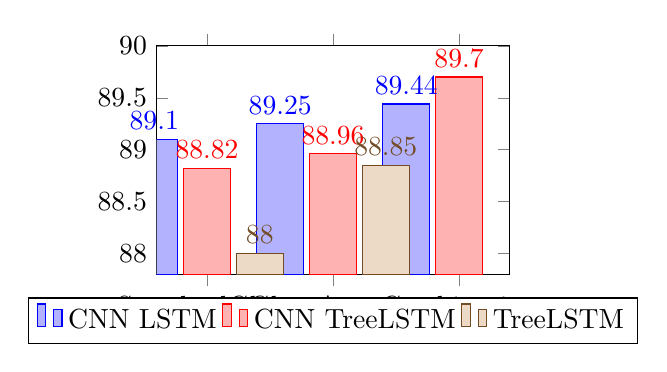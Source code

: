
\pgfplotstableread[row sep=\\,col sep=&]{
    interval & CNN LSTM & CNN TreeLSTM & TreeLSTM \\
    StandardGlove  & 89.1  &  88.82  & 88\\
    GloveAmazon   & 89.25 & 88.96 & 88.85\\
    Combination  & 89.44  & 89.70 &   \\
    }\mydata

\begin{tikzpicture}[scale=1]
    \begin{axis}[
            ybar,
			bar width=0.6cm,
			width=0.5\textwidth,
			height=0.37\textwidth,
			legend style={at={(0.5,-0.1)},
				anchor=north,legend columns=-1},
            symbolic x coords={StandardGlove, GloveAmazon, Combination},
            xtick=data,
            nodes near coords,
            enlarge x limits={0.2},
            nodes near coords align={vertical},
            ymin=87.8,ymax=90,
            ylabel={},
        ]
        \addplot table[x=interval,y=CNN LSTM]{\mydata};
        \addplot table[x=interval,y=CNN TreeLSTM]{\mydata};
        \addplot table[x=interval,y=TreeLSTM]{\mydata};
        \legend{CNN LSTM, CNN TreeLSTM, TreeLSTM}
    \end{axis}
\end{tikzpicture}